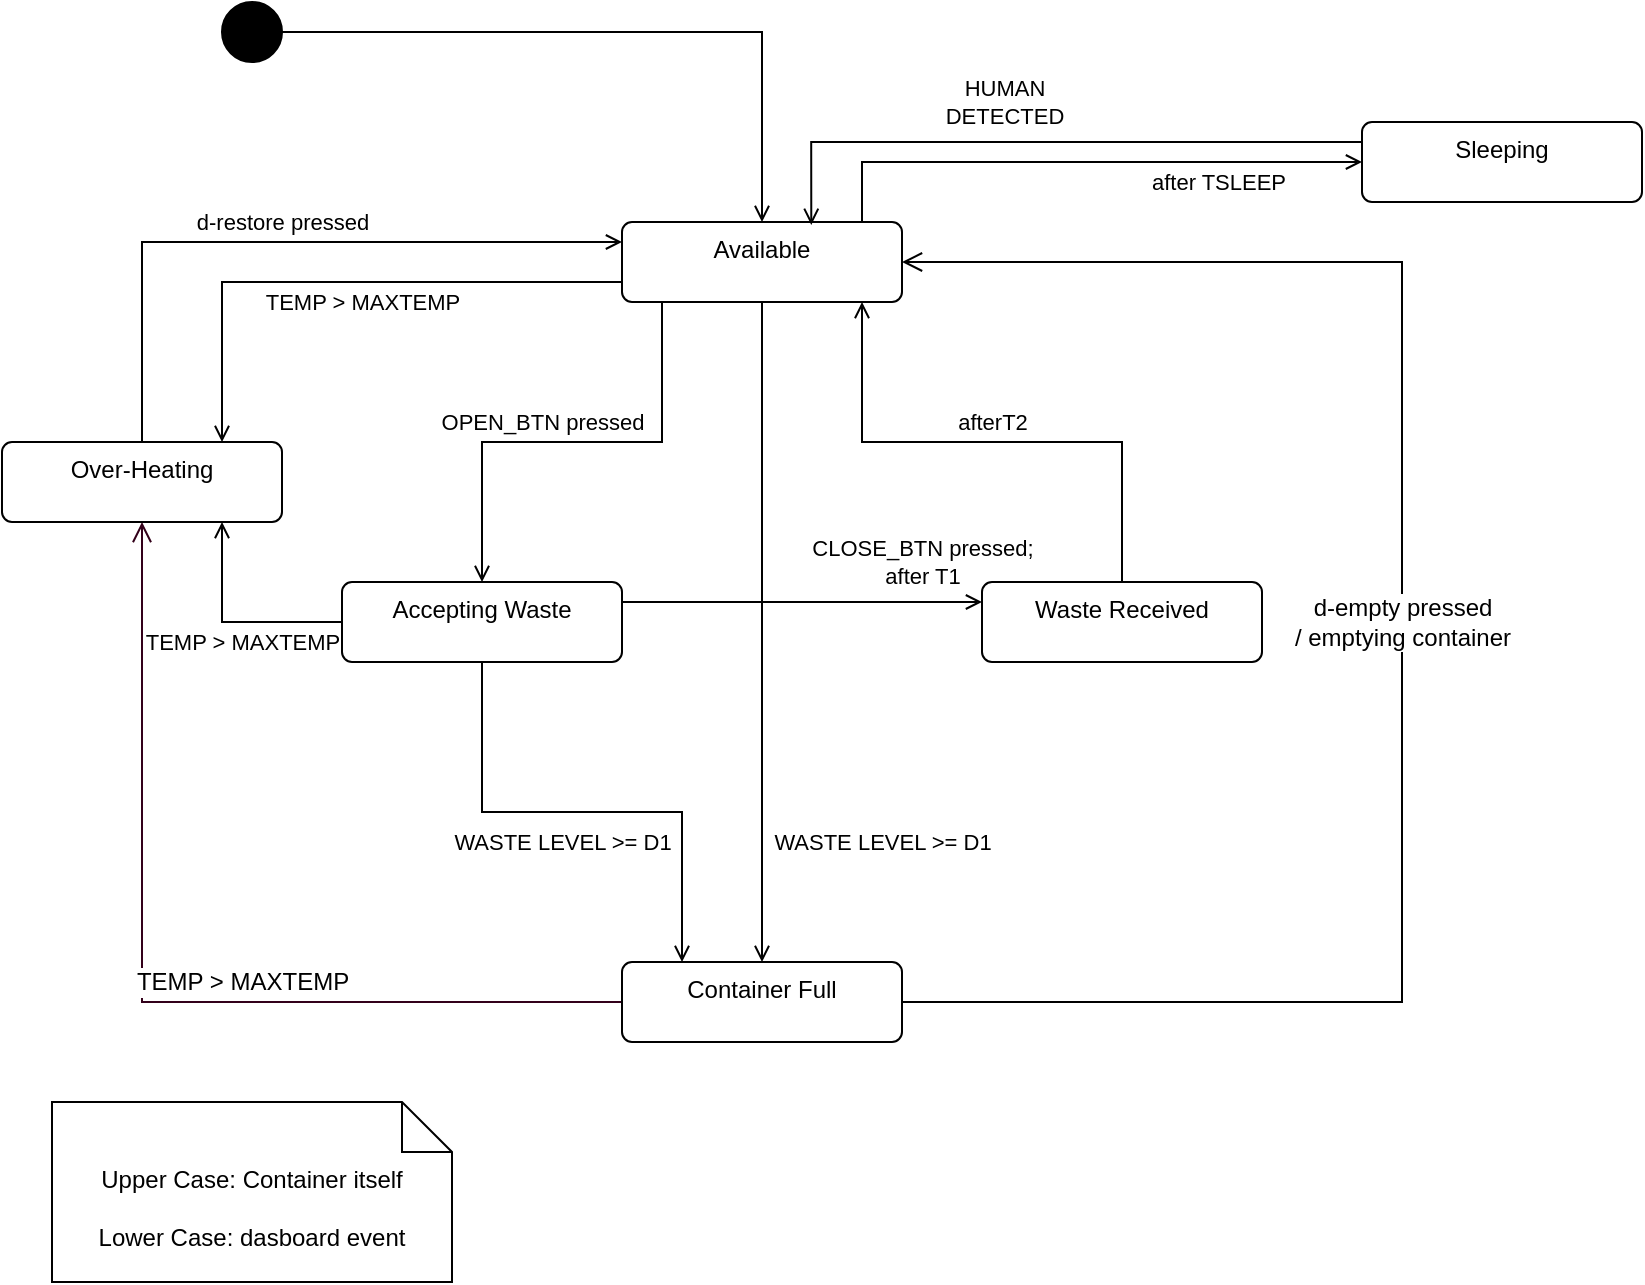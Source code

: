 <mxfile version="24.9.0">
  <diagram name="Smart Waste Disposal System" id="m504Svn_j1PcIuuZ6F1k">
    <mxGraphModel dx="989" dy="546" grid="1" gridSize="10" guides="1" tooltips="1" connect="1" arrows="1" fold="1" page="1" pageScale="1" pageWidth="850" pageHeight="1100" math="0" shadow="0">
      <root>
        <mxCell id="0" />
        <mxCell id="1" parent="0" />
        <mxCell id="uQsDXdNOKyueaVVcTPaE-20" value="after TSLEEP" style="edgeStyle=orthogonalEdgeStyle;rounded=0;orthogonalLoop=1;jettySize=auto;html=1;endArrow=open;endFill=0;" parent="1" source="uQsDXdNOKyueaVVcTPaE-1" target="uQsDXdNOKyueaVVcTPaE-4" edge="1">
          <mxGeometry x="0.481" y="-10" relative="1" as="geometry">
            <Array as="points">
              <mxPoint x="440" y="120" />
            </Array>
            <mxPoint as="offset" />
          </mxGeometry>
        </mxCell>
        <mxCell id="wK7e6p_EYHckqaxGnOha-6" value="OPEN_BTN pressed" style="edgeStyle=orthogonalEdgeStyle;rounded=0;orthogonalLoop=1;jettySize=auto;html=1;endArrow=open;endFill=0;" parent="1" source="uQsDXdNOKyueaVVcTPaE-1" target="uQsDXdNOKyueaVVcTPaE-5" edge="1">
          <mxGeometry x="0.131" y="-10" relative="1" as="geometry">
            <Array as="points">
              <mxPoint x="340" y="260" />
              <mxPoint x="250" y="260" />
            </Array>
            <mxPoint as="offset" />
          </mxGeometry>
        </mxCell>
        <mxCell id="wK7e6p_EYHckqaxGnOha-11" value="TEMP &amp;gt; MAXTEMP" style="edgeStyle=orthogonalEdgeStyle;rounded=0;orthogonalLoop=1;jettySize=auto;html=1;endArrow=open;endFill=0;" parent="1" source="uQsDXdNOKyueaVVcTPaE-1" target="uQsDXdNOKyueaVVcTPaE-14" edge="1">
          <mxGeometry x="-0.071" y="10" relative="1" as="geometry">
            <Array as="points">
              <mxPoint x="120" y="180" />
            </Array>
            <mxPoint as="offset" />
          </mxGeometry>
        </mxCell>
        <mxCell id="FPB_D4KCe8muQl1L-en8-1" value="&lt;div&gt;WASTE LEVEL &amp;gt;= D1&lt;/div&gt;" style="edgeStyle=orthogonalEdgeStyle;rounded=0;orthogonalLoop=1;jettySize=auto;html=1;endArrow=open;endFill=0;" edge="1" parent="1" source="uQsDXdNOKyueaVVcTPaE-1" target="uQsDXdNOKyueaVVcTPaE-6">
          <mxGeometry x="0.636" y="60" relative="1" as="geometry">
            <mxPoint as="offset" />
          </mxGeometry>
        </mxCell>
        <mxCell id="uQsDXdNOKyueaVVcTPaE-1" value="Available" style="html=1;align=center;verticalAlign=top;rounded=1;absoluteArcSize=1;arcSize=10;dashed=0;whiteSpace=wrap;" parent="1" vertex="1">
          <mxGeometry x="320" y="150" width="140" height="40" as="geometry" />
        </mxCell>
        <mxCell id="uQsDXdNOKyueaVVcTPaE-3" value="" style="edgeStyle=orthogonalEdgeStyle;rounded=0;orthogonalLoop=1;jettySize=auto;html=1;endArrow=open;endFill=0;" parent="1" source="uQsDXdNOKyueaVVcTPaE-2" target="uQsDXdNOKyueaVVcTPaE-1" edge="1">
          <mxGeometry relative="1" as="geometry" />
        </mxCell>
        <mxCell id="uQsDXdNOKyueaVVcTPaE-2" value="" style="ellipse;fillColor=strokeColor;html=1;" parent="1" vertex="1">
          <mxGeometry x="120" y="40" width="30" height="30" as="geometry" />
        </mxCell>
        <mxCell id="uQsDXdNOKyueaVVcTPaE-4" value="Sleeping" style="html=1;align=center;verticalAlign=top;rounded=1;absoluteArcSize=1;arcSize=10;dashed=0;whiteSpace=wrap;" parent="1" vertex="1">
          <mxGeometry x="690" y="100" width="140" height="40" as="geometry" />
        </mxCell>
        <mxCell id="xzr3BZmMDXvMHTvj6FKW-9" value="TEMP &amp;gt; MAXTEMP" style="edgeStyle=orthogonalEdgeStyle;rounded=0;orthogonalLoop=1;jettySize=auto;html=1;entryX=0.5;entryY=1;entryDx=0;entryDy=0;fontSize=12;startSize=8;endSize=8;endArrow=open;endFill=0;fillColor=#d5e8d4;strokeColor=#33001A;" parent="1" source="uQsDXdNOKyueaVVcTPaE-6" target="uQsDXdNOKyueaVVcTPaE-14" edge="1">
          <mxGeometry x="-0.208" y="-10" relative="1" as="geometry">
            <mxPoint as="offset" />
          </mxGeometry>
        </mxCell>
        <mxCell id="xzr3BZmMDXvMHTvj6FKW-14" value="d-empty pressed&lt;div&gt;/ emptying container&lt;/div&gt;" style="edgeStyle=orthogonalEdgeStyle;rounded=0;orthogonalLoop=1;jettySize=auto;html=1;entryX=1;entryY=0.5;entryDx=0;entryDy=0;fontSize=12;startSize=8;endSize=8;endArrow=open;endFill=0;fillColor=#d5e8d4;strokeColor=#000000;exitX=1;exitY=0.5;exitDx=0;exitDy=0;" parent="1" source="uQsDXdNOKyueaVVcTPaE-6" target="uQsDXdNOKyueaVVcTPaE-1" edge="1">
          <mxGeometry x="0.012" relative="1" as="geometry">
            <Array as="points">
              <mxPoint x="710" y="540" />
              <mxPoint x="710" y="170" />
            </Array>
            <mxPoint as="offset" />
          </mxGeometry>
        </mxCell>
        <mxCell id="uQsDXdNOKyueaVVcTPaE-6" value="Container Full" style="html=1;align=center;verticalAlign=top;rounded=1;absoluteArcSize=1;arcSize=10;dashed=0;whiteSpace=wrap;" parent="1" vertex="1">
          <mxGeometry x="320" y="520" width="140" height="40" as="geometry" />
        </mxCell>
        <mxCell id="wK7e6p_EYHckqaxGnOha-5" value="CLOSE_BTN pressed;&lt;br&gt;after T1" style="edgeStyle=orthogonalEdgeStyle;rounded=0;orthogonalLoop=1;jettySize=auto;html=1;endArrow=open;endFill=0;" parent="1" source="uQsDXdNOKyueaVVcTPaE-5" target="wK7e6p_EYHckqaxGnOha-3" edge="1">
          <mxGeometry x="0.667" y="20" relative="1" as="geometry">
            <Array as="points">
              <mxPoint x="390" y="340" />
              <mxPoint x="390" y="340" />
            </Array>
            <mxPoint as="offset" />
          </mxGeometry>
        </mxCell>
        <mxCell id="wK7e6p_EYHckqaxGnOha-9" value="WASTE LEVEL &amp;gt;= D1" style="edgeStyle=orthogonalEdgeStyle;rounded=0;orthogonalLoop=1;jettySize=auto;html=1;endArrow=open;endFill=0;" parent="1" source="uQsDXdNOKyueaVVcTPaE-5" target="uQsDXdNOKyueaVVcTPaE-6" edge="1">
          <mxGeometry x="-0.08" y="-15" relative="1" as="geometry">
            <mxPoint as="offset" />
            <Array as="points">
              <mxPoint x="250" y="445" />
              <mxPoint x="350" y="445" />
            </Array>
          </mxGeometry>
        </mxCell>
        <mxCell id="wK7e6p_EYHckqaxGnOha-10" value="&lt;div&gt;TEMP &amp;gt; MAXTEMP&lt;/div&gt;" style="edgeStyle=orthogonalEdgeStyle;rounded=0;orthogonalLoop=1;jettySize=auto;html=1;endArrow=open;endFill=0;" parent="1" source="uQsDXdNOKyueaVVcTPaE-5" target="uQsDXdNOKyueaVVcTPaE-14" edge="1">
          <mxGeometry x="-0.091" y="10" relative="1" as="geometry">
            <Array as="points">
              <mxPoint x="120" y="350" />
            </Array>
            <mxPoint as="offset" />
          </mxGeometry>
        </mxCell>
        <mxCell id="uQsDXdNOKyueaVVcTPaE-5" value="Accepting&amp;nbsp;&lt;span style=&quot;background-color: initial;&quot;&gt;Waste&lt;/span&gt;" style="html=1;align=center;verticalAlign=top;rounded=1;absoluteArcSize=1;arcSize=10;dashed=0;whiteSpace=wrap;" parent="1" vertex="1">
          <mxGeometry x="180" y="330" width="140" height="40" as="geometry" />
        </mxCell>
        <mxCell id="uQsDXdNOKyueaVVcTPaE-24" value="d-restore pressed" style="edgeStyle=orthogonalEdgeStyle;rounded=0;orthogonalLoop=1;jettySize=auto;html=1;endArrow=open;endFill=0;" parent="1" source="uQsDXdNOKyueaVVcTPaE-14" target="uQsDXdNOKyueaVVcTPaE-1" edge="1">
          <mxGeometry x="-0.0" y="10" relative="1" as="geometry">
            <Array as="points">
              <mxPoint x="80" y="160" />
            </Array>
            <mxPoint x="320" y="170" as="targetPoint" />
            <mxPoint as="offset" />
          </mxGeometry>
        </mxCell>
        <mxCell id="uQsDXdNOKyueaVVcTPaE-14" value="Over-Heating" style="html=1;align=center;verticalAlign=top;rounded=1;absoluteArcSize=1;arcSize=10;dashed=0;whiteSpace=wrap;" parent="1" vertex="1">
          <mxGeometry x="10" y="260" width="140" height="40" as="geometry" />
        </mxCell>
        <mxCell id="uQsDXdNOKyueaVVcTPaE-16" style="edgeStyle=orthogonalEdgeStyle;rounded=0;orthogonalLoop=1;jettySize=auto;html=1;exitX=0.5;exitY=1;exitDx=0;exitDy=0;" parent="1" source="uQsDXdNOKyueaVVcTPaE-4" target="uQsDXdNOKyueaVVcTPaE-4" edge="1">
          <mxGeometry relative="1" as="geometry" />
        </mxCell>
        <mxCell id="uQsDXdNOKyueaVVcTPaE-22" style="edgeStyle=orthogonalEdgeStyle;rounded=0;orthogonalLoop=1;jettySize=auto;html=1;entryX=0.676;entryY=0.036;entryDx=0;entryDy=0;entryPerimeter=0;endArrow=open;endFill=0;" parent="1" source="uQsDXdNOKyueaVVcTPaE-4" target="uQsDXdNOKyueaVVcTPaE-1" edge="1">
          <mxGeometry relative="1" as="geometry">
            <Array as="points">
              <mxPoint x="415" y="110" />
            </Array>
          </mxGeometry>
        </mxCell>
        <mxCell id="uQsDXdNOKyueaVVcTPaE-29" value="HUMAN&lt;div&gt;DETECTED&lt;/div&gt;" style="edgeLabel;html=1;align=center;verticalAlign=middle;resizable=0;points=[];" parent="uQsDXdNOKyueaVVcTPaE-22" vertex="1" connectable="0">
          <mxGeometry x="-0.618" y="2" relative="1" as="geometry">
            <mxPoint x="-119" y="-22" as="offset" />
          </mxGeometry>
        </mxCell>
        <mxCell id="uQsDXdNOKyueaVVcTPaE-28" value="Upper Case: Container itself&lt;div&gt;&lt;br&gt;&lt;div&gt;Lower Case: dasboard event&lt;/div&gt;&lt;/div&gt;" style="shape=note2;boundedLbl=1;whiteSpace=wrap;html=1;size=25;verticalAlign=top;align=center;" parent="1" vertex="1">
          <mxGeometry x="35" y="590" width="200" height="90" as="geometry" />
        </mxCell>
        <mxCell id="wK7e6p_EYHckqaxGnOha-7" value="afterT2" style="edgeStyle=orthogonalEdgeStyle;rounded=0;orthogonalLoop=1;jettySize=auto;html=1;endArrow=open;endFill=0;" parent="1" source="wK7e6p_EYHckqaxGnOha-3" target="uQsDXdNOKyueaVVcTPaE-1" edge="1">
          <mxGeometry y="-10" relative="1" as="geometry">
            <Array as="points">
              <mxPoint x="570" y="260" />
              <mxPoint x="440" y="260" />
            </Array>
            <mxPoint as="offset" />
          </mxGeometry>
        </mxCell>
        <mxCell id="wK7e6p_EYHckqaxGnOha-3" value="Waste Received" style="html=1;align=center;verticalAlign=top;rounded=1;absoluteArcSize=1;arcSize=10;dashed=0;whiteSpace=wrap;" parent="1" vertex="1">
          <mxGeometry x="500" y="330" width="140" height="40" as="geometry" />
        </mxCell>
      </root>
    </mxGraphModel>
  </diagram>
</mxfile>
